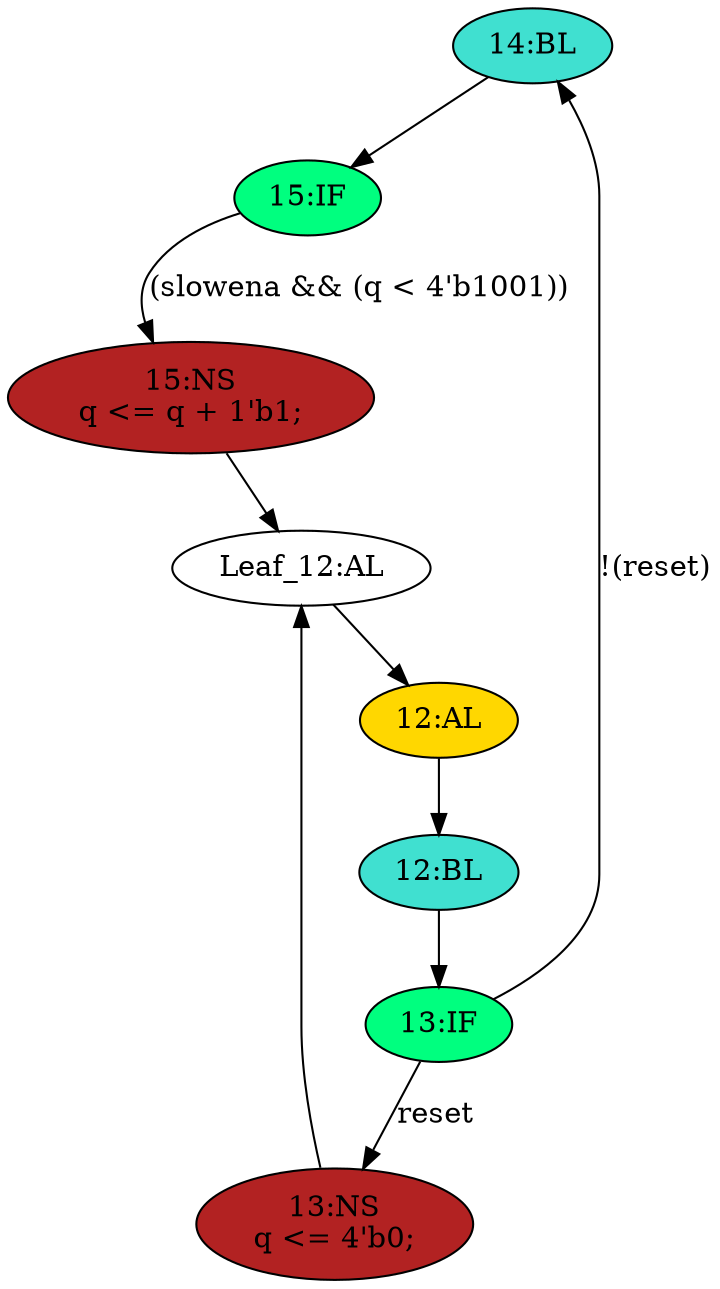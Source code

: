 strict digraph "compose( ,  )" {
	node [label="\N"];
	"14:BL"	[ast="<pyverilog.vparser.ast.Block object at 0x7fe5bcf56bd0>",
		fillcolor=turquoise,
		label="14:BL",
		statements="[]",
		style=filled,
		typ=Block];
	"15:IF"	[ast="<pyverilog.vparser.ast.IfStatement object at 0x7fe5bcfa3210>",
		fillcolor=springgreen,
		label="15:IF",
		statements="[]",
		style=filled,
		typ=IfStatement];
	"14:BL" -> "15:IF"	[cond="[]",
		lineno=None];
	"13:IF"	[ast="<pyverilog.vparser.ast.IfStatement object at 0x7fe5bcfb7390>",
		fillcolor=springgreen,
		label="13:IF",
		statements="[]",
		style=filled,
		typ=IfStatement];
	"13:IF" -> "14:BL"	[cond="['reset']",
		label="!(reset)",
		lineno=13];
	"13:NS"	[ast="<pyverilog.vparser.ast.NonblockingSubstitution object at 0x7fe5bcf56910>",
		fillcolor=firebrick,
		label="13:NS
q <= 4'b0;",
		statements="[<pyverilog.vparser.ast.NonblockingSubstitution object at 0x7fe5bcf56910>]",
		style=filled,
		typ=NonblockingSubstitution];
	"13:IF" -> "13:NS"	[cond="['reset']",
		label=reset,
		lineno=13];
	"15:NS"	[ast="<pyverilog.vparser.ast.NonblockingSubstitution object at 0x7fe5bcf4ecd0>",
		fillcolor=firebrick,
		label="15:NS
q <= q + 1'b1;",
		statements="[<pyverilog.vparser.ast.NonblockingSubstitution object at 0x7fe5bcf4ecd0>]",
		style=filled,
		typ=NonblockingSubstitution];
	"15:IF" -> "15:NS"	[cond="['slowena', 'q']",
		label="(slowena && (q < 4'b1001))",
		lineno=15];
	"12:BL"	[ast="<pyverilog.vparser.ast.Block object at 0x7fe5bd2750d0>",
		fillcolor=turquoise,
		label="12:BL",
		statements="[]",
		style=filled,
		typ=Block];
	"12:BL" -> "13:IF"	[cond="[]",
		lineno=None];
	"Leaf_12:AL"	[def_var="['q']",
		label="Leaf_12:AL"];
	"15:NS" -> "Leaf_12:AL"	[cond="[]",
		lineno=None];
	"13:NS" -> "Leaf_12:AL"	[cond="[]",
		lineno=None];
	"12:AL"	[ast="<pyverilog.vparser.ast.Always object at 0x7fe5bcf43fd0>",
		clk_sens=True,
		fillcolor=gold,
		label="12:AL",
		sens="['clk']",
		statements="[]",
		style=filled,
		typ=Always,
		use_var="['reset', 'q', 'slowena']"];
	"12:AL" -> "12:BL"	[cond="[]",
		lineno=None];
	"Leaf_12:AL" -> "12:AL";
}
